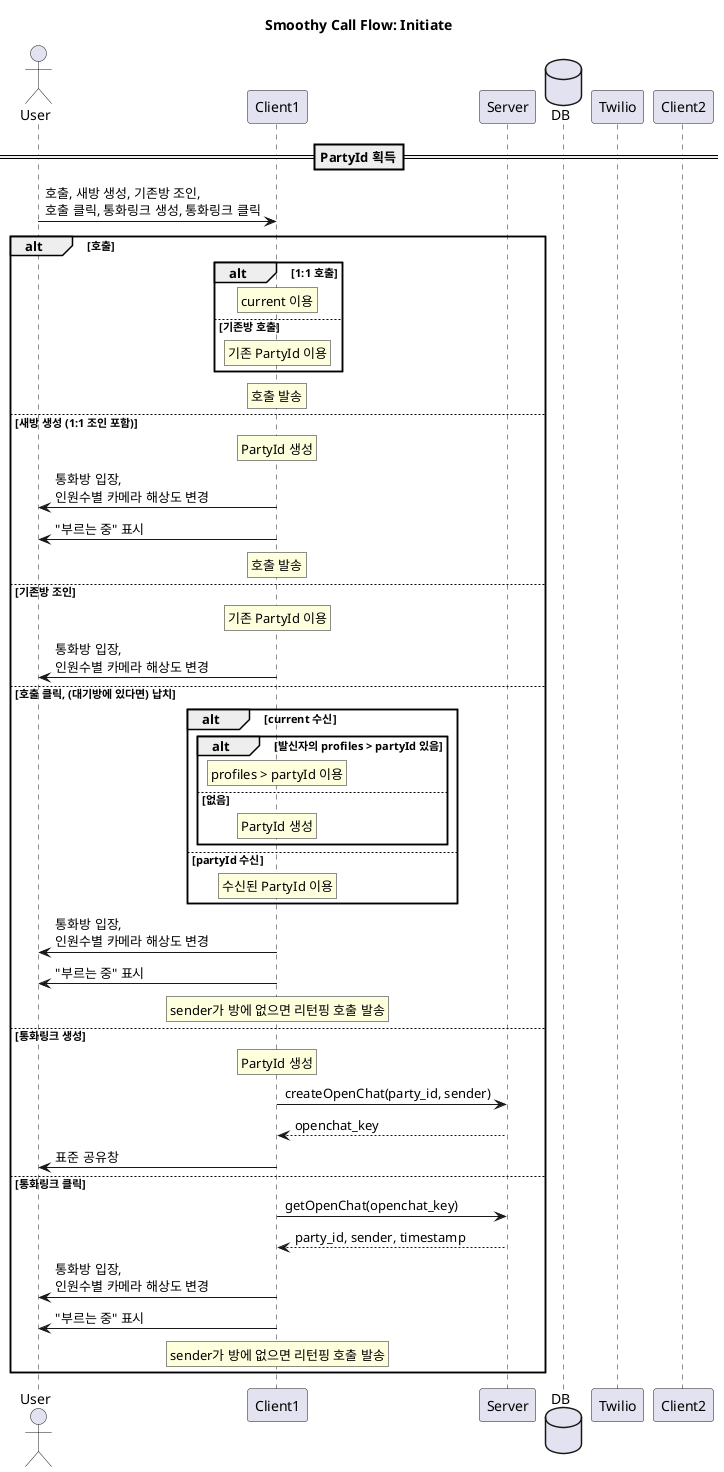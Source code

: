 @startuml

skinparam Shadowing false
title Smoothy Call Flow: Initiate

actor User as U
participant Client1 as C1
participant Server as S
database DB
participant Twilio as T
participant Client2 as C2

==PartyId 획득==
U -> C1: 호출, 새방 생성, 기존방 조인, \n호출 클릭, 통화링크 생성, 통화링크 클릭

alt 호출
alt 1:1 호출
rnote over C1: current 이용
else 기존방 호출
rnote over C1: 기존 PartyId 이용
end
rnote over C1: 호출 발송

else 새방 생성 (1:1 조인 포함)
rnote over C1: PartyId 생성
C1->U: 통화방 입장, \n인원수별 카메라 해상도 변경
C1->U: "부르는 중" 표시
rnote over C1: 호출 발송

else 기존방 조인
rnote over C1: 기존 PartyId 이용
C1->U: 통화방 입장, \n인원수별 카메라 해상도 변경

else 호출 클릭, (대기방에 있다면) 납치
alt current 수신
alt 발신자의 profiles > partyId 있음
rnote over C1: profiles > partyId 이용
else 없음
rnote over C1: PartyId 생성
end
else partyId 수신
rnote over C1: 수신된 PartyId 이용
end
C1->U: 통화방 입장, \n인원수별 카메라 해상도 변경
C1->U: "부르는 중" 표시
rnote over C1: sender가 방에 없으면 리턴핑 호출 발송

else 통화링크 생성
rnote over C1: PartyId 생성
C1 -> S: createOpenChat(party_id, sender)
return openchat_key
C1->U: 표준 공유창

else 통화링크 클릭
C1 -> S: getOpenChat(openchat_key)
return party_id, sender, timestamp
C1->U: 통화방 입장, \n인원수별 카메라 해상도 변경
C1->U: "부르는 중" 표시
rnote over C1: sender가 방에 없으면 리턴핑 호출 발송
end

@enduml